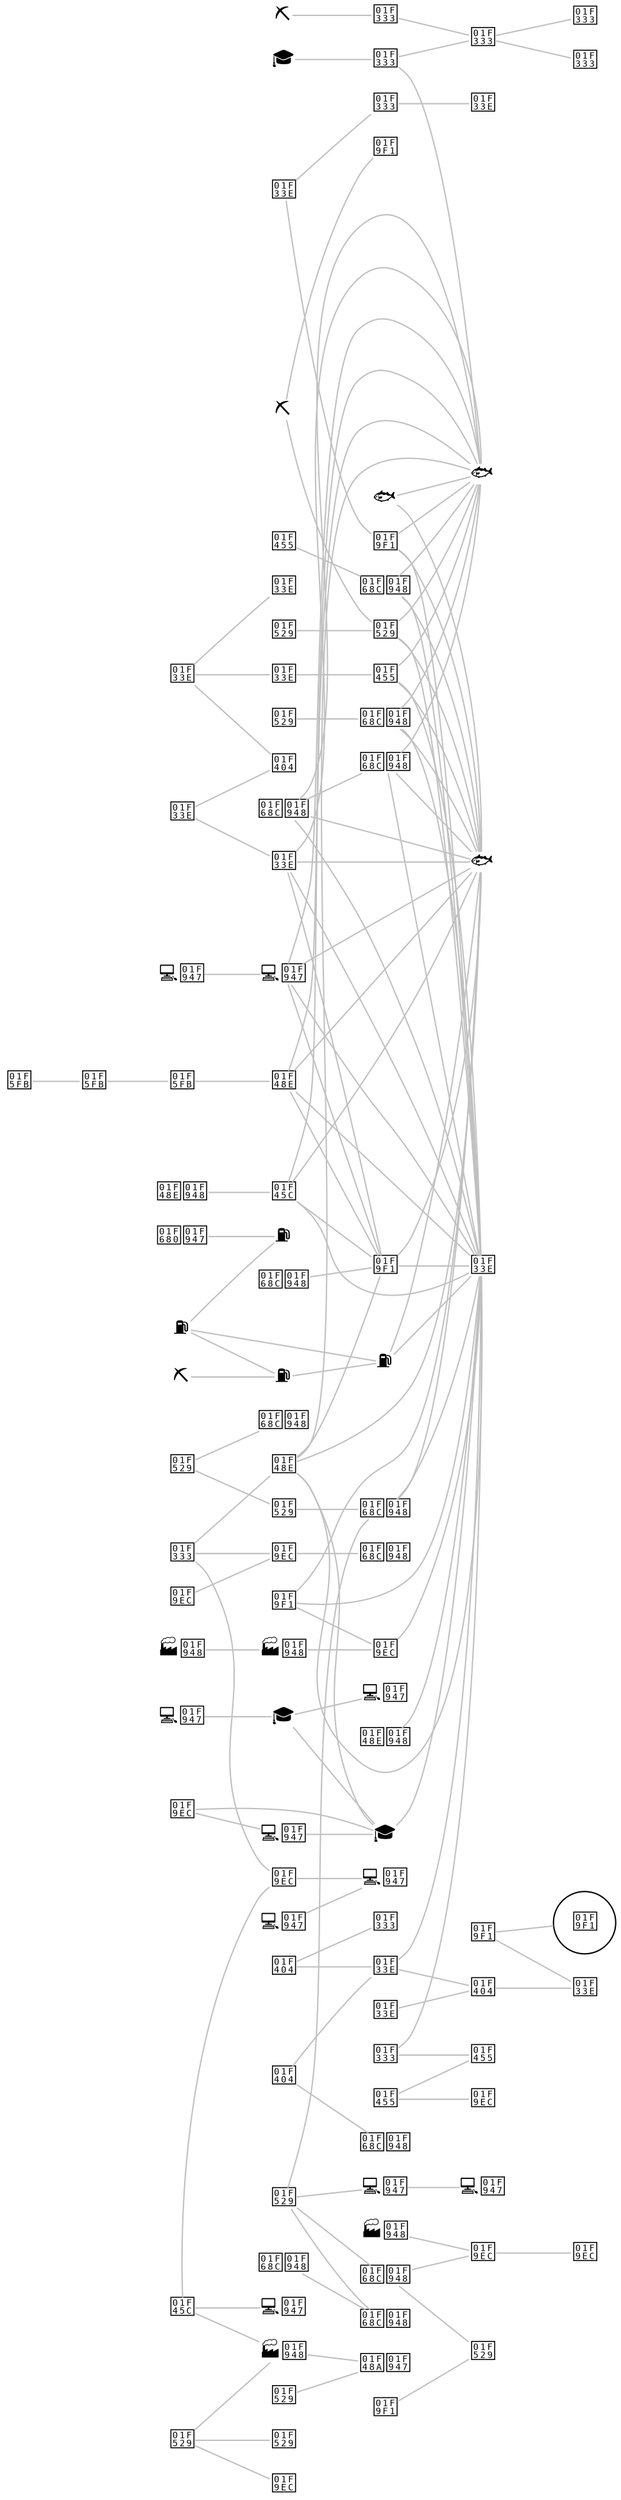digraph g {
	rankdir=LR
	"выращивание многолетних культур" [label="🌾" shape=plain]
	"выращивание однолетних культур" [label="🌾" shape=plain]
	"деятельность в области архитектуры и инженерно-технического проектирования; технических испытаний, исследований и анализа" [label="🎓" shape=plain]
	"деятельность вспомогательная в области производства сельскохозяйственных культур и послеуборочной обработки сельхозпродукции" [label="🌾" shape=plain]
	"деятельность полиграфическая и предоставление услуг в этой области" [label="🌳" shape=plain]
	"добыча и обогащение бурого угля (лигнита)" [label="⛏" shape=plain]
	"добыча и обогащение железных руд" [label="🗻" shape=plain]
	"добыча и обогащение угля и антрацита" [label="⛏" shape=plain]
	"добыча нефти и нефтяного (попутного) газа" [label="⛽" shape=plain]
	"добыча полезных ископаемых, не включенных в другие группировки" [label="🗻" shape=plain]
	"добыча природного газа и газового конденсата" [label="⛽" shape=plain]
	"добыча руд цветных металлов" [label="🗻" shape=plain]
	"дубление и отделка кожи, производство чемоданов, сумок, шорно-седельных изделий из кожи; выделка и крашение меха" [label="👜" shape=plain]
	"животноводство" [label="🐄" shape=plain]
	"ковка, прессование, штамповка и профилирование; изготовление изделий методом порошковой металлургии" [label="🔩" shape=plain]
	"копирование записанных носителей информации" [label="💻🥇" shape=plain]
	"лесоводство и прочая лесохозяйственная деятельность" [label="🌳" shape=plain]
	"лесозаготовки" [label="🌳" shape=plain]
	"литье металлов" [label="🔩" shape=plain]
	"научные исследования и разработки" [label="🎓" shape=plain]
	"обработка древесины и производство изделий из дерева и пробки, кроме мебели, производство изделий из соломки и материалов для плетения" [label="🌳" shape=plain]
	"обработка металлов и нанесение покрытий на металлы; механическая обработка металлов" [label="🔩" shape=plain]
	"охота, отлов и отстрел диких животных, включая предоставление услуг в этих областях" [label="🌳" shape=plain]
	"переработка и консервирование мяса и мясной пищевой продукции" [label="🐄" shape=plain]
	"переработка и консервирование рыбы, ракообразных и моллюсков" [label="🐟" shape=plain]
	"переработка и консервирование фруктов и овощей" [label="🌾" shape=plain]
	"предоставление услуг в области добычи нефти и природного газа" [label="⛽" shape=plain]
	"предоставление услуг в области лесоводства и лесозаготовок" [label="🌳" shape=plain]
	"производство абразивных и неметаллических минеральных изделий, не включенных в другие группировки" [label="🧱" shape=plain]
	"производство автотранспортных средств" [label="🚌🥈" shape=plain]
	"производство бытовой электроники" [label="💻🥇" shape=plain]
	"производство бытовых приборов" [label="🚌🥈" shape=plain]
	"производство вязаных и трикотажных изделий одежды" [label="👕" shape=plain]
	"производство готовых кормов для животных" [label="🌾" shape=plain]
	"производство железнодорожных локомотивов и подвижного состава" [label="🚌🥈" shape=plain]
	"производство игр и игрушек" [label="🧬" shape=plain]
	"производство изделий из бетона, цемента и гипса" [label="🧱" shape=plain]
	"производство изделий из бумаги и картона" [label="🌳" shape=plain]
	"производство изделий из пластмасс" [label="🧬" shape=plain]
	"производство изделий, не включенных в другие группировки" [label="🧬" shape=plain]
	"производство кабелей и кабельной арматуры" [label="💎🥈" shape=plain]
	"производство кокса" [label="⛏" shape=plain]
	"производство коммуникационного оборудования" [label="💻🥇" shape=plain]
	"производство комплектующих и принадлежностей для автотранспортных средств" [label="🚌🥈" shape=plain]
	"производство компьютеров и периферийного оборудования" [label="💻🥇" shape=plain]
	"производство контрольно-измерительных и навигационных приборов и аппаратов; производство часов" [label="💻🥇" shape=plain]
	"производство красок, лаков и аналогичных материалов для нанесения покрытий, полиграфических красок и мастик" [label="🏭🥈" shape=plain]
	"производство кузовов для автотранспортных средств; производство прицепов и полуприцепов" [label="🚌🥈" shape=plain]
	"производство летательных аппаратов, включая космические, и соответствующего оборудования" [label="🚀🥇" shape=plain]
	"производство машин и оборудования для сельского и лесного хозяйства" [label="🚌🥈" shape=plain]
	"производство машин и оборудования общего назначения" [label="🚌🥈" shape=plain]
	"производство мебели" [label="🌳" shape=plain]
	"производство медицинских инструментов и оборудования" [label="💻🥇" shape=plain]
	"производство металлических цистерн, резервуаров и прочих емкостей" [label="🔩" shape=plain]
	"производство меховых изделий" [label="👕" shape=plain]
	"производство молочной продукции" [label="🐄" shape=plain]
	"производство музыкальных инструментов" [label="🧬" shape=plain]
	"производство мыла и моющих, чистящих и полирующих средств; парфюмерных и косметических средств" [label="🏭🥈" shape=plain]
	"производство напитков" [label="🌾" shape=plain]
	"производство нефтепродуктов" [label="⛽" shape=plain]
	"производство ножевых изделий и столовых приборов, инструментов и универсальных скобяных изделий" [label="🔩" shape=plain]
	"производство обуви" [label="👜" shape=plain]
	"производство огнеупорных изделий" [label="🧱" shape=plain]
	"производство одежды, кроме одежды из меха" [label="👕" shape=plain]
	"производство оптических приборов, фото- и кинооборудования" [label="💻🥇" shape=plain]
	"производство основных драгоценных металлов и прочих цветных металлов, производство ядерного топлива" [label="💎" shape=plain]
	"производство основных химических веществ, удобрений и азотных соединений, пластмасс и синтетического каучука в первичных формах" [label="🏭🥈" shape=plain]
	"производство паровых котлов, кроме котлов центрального отопления" [label="🔩" shape=plain]
	"производство пестицидов и прочих агрохимических продуктов" [label="🏭🥈" shape=plain]
	"производство продуктов мукомольной и крупяной промышленности, крахмала и крахмалосодержащих продуктов" [label="🌾" shape=plain]
	"производство прочего электрического оборудования" [label="💻🥇" shape=plain]
	"производство прочих машин и оборудования общего назначения" [label="🚌🥈" shape=plain]
	"производство прочих машин специального назначения" [label="🚌🥈" shape=plain]
	"производство прочих пищевых продуктов" [label="🌾" shape=plain]
	"производство прочих стальных изделий первичной обработкой" [label="🔩" shape=plain]
	"производство прочих фарфоровых и керамических изделий" [label="🧱" shape=plain]
	"производство прочих химических продуктов" [label="🧬" shape=plain]
	"производство растительных и животных масел и жиров" [label="🐄" shape=plain]
	"производство резиновых изделий" [label="🧬" shape=plain]
	"производство спортивных товаров" [label="🧬" shape=plain]
	"производство стальных труб, полых профилей и фитингов" [label="🔩" shape=plain]
	"производство станков, машин и оборудования для обработки металлов и прочих твердых материалов" [label="🚌🥈" shape=plain]
	"производство стекла и изделий из стекла" [label="🧬" shape=plain]
	"производство строительных керамических материалов" [label="🧱" shape=plain]
	"производство строительных металлических конструкций и изделий" [label="🔩" shape=plain]
	"производство табачных изделий" [label="🌾" shape=plain]
	"производство текстильных изделий" [label="👕" shape=plain]
	"производство транспортных средств и оборудования, не включенных в другие группировки" [label="🚌🥈" shape=plain]
	"производство фармацевтических субстанций" [label="💊🥇" shape=plain]
	"производство химических волокон" [label="🧬" shape=plain]
	"производство хлебобулочных и мучных кондитерских изделий" [label="🌾" shape=plain]
	"производство целлюлозы, древесной массы, бумаги и картона" [label="🌳" shape=plain]
	"производство цемента, извести и гипса" [label="🧱" shape=circle]
	"производство чугуна, стали и ферросплавов" [label="🔩" shape=plain]
	"производство электрических аккумуляторов и аккумуляторных батарей" [label="💎🥈" shape=plain]
	"производство электрических ламп и осветительного оборудования" [label="💻🥇" shape=plain]
	"производство электродвигателей, генераторов, трансформаторов и распределительных устройств, а также контрольно-измерительной аппаратуры" [label="🚌🥈" shape=plain]
	"производство элементов электронной аппаратуры и печатных схем (плат)" [label="💻🥇" shape=plain]
	"производство ювелирных изделий, бижутерии и подобных товаров" [label="💎" shape=plain]
	"разработка компьютерного программного обеспечения, консультационные услуги в данной области и другие сопутствующие услуги" [label="🎓" shape=plain]
	"резка, обработка и отделка камня" [label="🧱" shape=plain]
	"рыбоводство" [label="🐟" shape=plain]
	"рыболовство" [label="🐟" shape=plain]
	"смешанное сельское хозяйство" [label="🌾" shape=plain]
	"предоставление услуг в области добычи нефти и природного газа" -> "рыболовство" [dir=none, penwidth=1, color=silver]
	"предоставление услуг в области добычи нефти и природного газа" -> "смешанное сельское хозяйство" [dir=none, penwidth=1, color=silver]
	"производство автотранспортных средств" -> "рыбоводство" [dir=none, penwidth=1, color=silver]
	"производство автотранспортных средств" -> "рыболовство" [dir=none, penwidth=1, color=silver]
	"производство автотранспортных средств" -> "смешанное сельское хозяйство" [dir=none, penwidth=1, color=silver]
	"производство комплектующих и принадлежностей для автотранспортных средств" -> "рыбоводство" [dir=none, penwidth=1, color=silver]
	"производство комплектующих и принадлежностей для автотранспортных средств" -> "рыболовство" [dir=none, penwidth=1, color=silver]
	"производство комплектующих и принадлежностей для автотранспортных средств" -> "смешанное сельское хозяйство" [dir=none, penwidth=1, color=silver]
	"производство обуви" -> "резка, обработка и отделка камня" [dir=none, penwidth=1, color=silver]
	"производство обуви" -> "рыбоводство" [dir=none, penwidth=1, color=silver]
	"производство обуви" -> "рыболовство" [dir=none, penwidth=1, color=silver]
	"производство обуви" -> "смешанное сельское хозяйство" [dir=none, penwidth=1, color=silver]
	"производство основных драгоценных металлов и прочих цветных металлов, производство ядерного топлива" -> "резка, обработка и отделка камня" [dir=none, penwidth=1, color=silver]
	"производство основных драгоценных металлов и прочих цветных металлов, производство ядерного топлива" -> "рыбоводство" [dir=none, penwidth=1, color=silver]
	"производство основных драгоценных металлов и прочих цветных металлов, производство ядерного топлива" -> "рыболовство" [dir=none, penwidth=1, color=silver]
	"производство основных драгоценных металлов и прочих цветных металлов, производство ядерного топлива" -> "смешанное сельское хозяйство" [dir=none, penwidth=1, color=silver]
	"производство прочих машин специального назначения" -> "рыбоводство" [dir=none, penwidth=1, color=silver]
	"производство прочих машин специального назначения" -> "рыболовство" [dir=none, penwidth=1, color=silver]
	"производство прочих машин специального назначения" -> "смешанное сельское хозяйство" [dir=none, penwidth=1, color=silver]
	"производство прочих фарфоровых и керамических изделий" -> "рыболовство" [dir=none, penwidth=1, color=silver]
	"производство прочих фарфоровых и керамических изделий" -> "смешанное сельское хозяйство" [dir=none, penwidth=1, color=silver]
	"производство спортивных товаров" -> "смешанное сельское хозяйство" [dir=none, penwidth=1, color=silver]
	"производство строительных керамических материалов" -> "рыбоводство" [dir=none, penwidth=1, color=silver]
	"производство строительных керамических материалов" -> "рыболовство" [dir=none, penwidth=1, color=silver]
	"производство строительных керамических материалов" -> "смешанное сельское хозяйство" [dir=none, penwidth=1, color=silver]
	"производство табачных изделий" -> "резка, обработка и отделка камня" [dir=none, penwidth=1, color=silver]
	"производство табачных изделий" -> "рыбоводство" [dir=none, penwidth=1, color=silver]
	"производство табачных изделий" -> "рыболовство" [dir=none, penwidth=1, color=silver]
	"производство табачных изделий" -> "смешанное сельское хозяйство" [dir=none, penwidth=1, color=silver]
	"производство текстильных изделий" -> "рыбоводство" [dir=none, penwidth=1, color=silver]
	"производство текстильных изделий" -> "рыболовство" [dir=none, penwidth=1, color=silver]
	"производство текстильных изделий" -> "смешанное сельское хозяйство" [dir=none, penwidth=1, color=silver]
	"производство транспортных средств и оборудования, не включенных в другие группировки" -> "рыбоводство" [dir=none, penwidth=1, color=silver]
	"производство транспортных средств и оборудования, не включенных в другие группировки" -> "рыболовство" [dir=none, penwidth=1, color=silver]
	"производство транспортных средств и оборудования, не включенных в другие группировки" -> "смешанное сельское хозяйство" [dir=none, penwidth=1, color=silver]
	"производство чугуна, стали и ферросплавов" -> "рыбоводство" [dir=none, penwidth=1, color=silver]
	"производство чугуна, стали и ферросплавов" -> "рыболовство" [dir=none, penwidth=1, color=silver]
	"производство чугуна, стали и ферросплавов" -> "смешанное сельское хозяйство" [dir=none, penwidth=1, color=silver]
	"производство электрических аккумуляторов и аккумуляторных батарей" -> "смешанное сельское хозяйство" [dir=none, penwidth=1, color=silver]
	"производство электродвигателей, генераторов, трансформаторов и распределительных устройств, а также контрольно-измерительной аппаратуры" -> "рыболовство" [dir=none, penwidth=1, color=silver]
	"производство электродвигателей, генераторов, трансформаторов и распределительных устройств, а также контрольно-измерительной аппаратуры" -> "смешанное сельское хозяйство" [dir=none, penwidth=1, color=silver]
	"производство элементов электронной аппаратуры и печатных схем (плат)" -> "резка, обработка и отделка камня" [dir=none, penwidth=1, color=silver]
	"производство элементов электронной аппаратуры и печатных схем (плат)" -> "рыбоводство" [dir=none, penwidth=1, color=silver]
	"производство элементов электронной аппаратуры и печатных схем (плат)" -> "рыболовство" [dir=none, penwidth=1, color=silver]
	"производство элементов электронной аппаратуры и печатных схем (плат)" -> "смешанное сельское хозяйство" [dir=none, penwidth=1, color=silver]
	"производство ювелирных изделий, бижутерии и подобных товаров" -> "разработка компьютерного программного обеспечения, консультационные услуги в данной области и другие сопутствующие услуги" [dir=none, penwidth=1, color=silver]
	"производство ювелирных изделий, бижутерии и подобных товаров" -> "резка, обработка и отделка камня" [dir=none, penwidth=1, color=silver]
	"производство ювелирных изделий, бижутерии и подобных товаров" -> "рыбоводство" [dir=none, penwidth=1, color=silver]
	"производство ювелирных изделий, бижутерии и подобных товаров" -> "рыболовство" [dir=none, penwidth=1, color=silver]
	"производство ювелирных изделий, бижутерии и подобных товаров" -> "смешанное сельское хозяйство" [dir=none, penwidth=1, color=silver]
	"разработка компьютерного программного обеспечения, консультационные услуги в данной области и другие сопутствующие услуги" -> "смешанное сельское хозяйство" [dir=none, penwidth=1, color=silver]
	"резка, обработка и отделка камня" -> "рыболовство" [dir=none, penwidth=1, color=silver]
	"резка, обработка и отделка камня" -> "смешанное сельское хозяйство" [dir=none, penwidth=1, color=silver]
	"добыча и обогащение угля и антрацита" -> "добыча природного газа и газового конденсата" [dir=none, penwidth=1, color=silver]
	"добыча и обогащение бурого угля (лигнита)" -> "лесозаготовки" [dir=none, penwidth=1, color=silver]
	"копирование записанных носителей информации" -> "научные исследования и разработки" [dir=none, penwidth=1, color=silver]
	"производство музыкальных инструментов" -> "производство оптических приборов, фото- и кинооборудования" [dir=none, penwidth=1, color=silver]
	"производство музыкальных инструментов" -> "разработка компьютерного программного обеспечения, консультационные услуги в данной области и другие сопутствующие услуги" [dir=none, penwidth=1, color=silver]
	"добыча и обогащение железных руд" -> "добыча полезных ископаемых, не включенных в другие группировки" [dir=none, penwidth=1, color=silver]
	"выращивание многолетних культур" -> "производство табачных изделий" [dir=none, penwidth=1, color=silver]
	"выращивание многолетних культур" -> "производство растительных и животных масел и жиров" [dir=none, penwidth=1, color=silver]
	"добыча руд цветных металлов" -> "производство основных драгоценных металлов и прочих цветных металлов, производство ядерного топлива" [dir=none, penwidth=1, color=silver]
	"производство вязаных и трикотажных изделий одежды" -> "производство химических волокон" [dir=none, penwidth=1, color=silver]
	"производство паровых котлов, кроме котлов центрального отопления" -> "производство фармацевтических субстанций" [dir=none, penwidth=1, color=silver]
	"деятельность полиграфическая и предоставление услуг в этой области" -> "производство ювелирных изделий, бижутерии и подобных товаров" [dir=none, penwidth=1, color=silver]
	"добыча нефти и нефтяного (попутного) газа" -> "добыча природного газа и газового конденсата" [dir=none, penwidth=1, color=silver]
	"добыча природного газа и газового конденсата" -> "предоставление услуг в области добычи нефти и природного газа" [dir=none, penwidth=1, color=silver]
	"производство бытовой электроники" -> "производство коммуникационного оборудования" [dir=none, penwidth=1, color=silver]
	"переработка и консервирование рыбы, ракообразных и моллюсков" -> "рыболовство" [dir=none, penwidth=1, color=silver]
	"производство изделий, не включенных в другие группировки" -> "производство коммуникационного оборудования" [dir=none, penwidth=1, color=silver]
	"переработка и консервирование рыбы, ракообразных и моллюсков" -> "рыбоводство" [dir=none, penwidth=1, color=silver]
	"производство бытовых приборов" -> "производство машин и оборудования общего назначения" [dir=none, penwidth=1, color=silver]
	"производство кокса" -> "производство огнеупорных изделий" [dir=none, penwidth=1, color=silver]
	"производство прочих фарфоровых и керамических изделий" -> "производство спортивных товаров" [dir=none, penwidth=1, color=silver]
	"добыча полезных ископаемых, не включенных в другие группировки" -> "добыча руд цветных металлов" [dir=none, penwidth=1, color=silver]
	"деятельность в области архитектуры и инженерно-технического проектирования; технических испытаний, исследований и анализа" -> "лесоводство и прочая лесохозяйственная деятельность" [dir=none, penwidth=1, color=silver]
	"добыча нефти и нефтяного (попутного) газа" -> "производство нефтепродуктов" [dir=none, penwidth=1, color=silver]
	"производство летательных аппаратов, включая космические, и соответствующего оборудования" -> "производство нефтепродуктов" [dir=none, penwidth=1, color=silver]
	"производство меховых изделий" -> "производство транспортных средств и оборудования, не включенных в другие группировки" [dir=none, penwidth=1, color=silver]
	"производство кокса" -> "производство чугуна, стали и ферросплавов" [dir=none, penwidth=1, color=silver]
	"производство стальных труб, полых профилей и фитингов" -> "производство чугуна, стали и ферросплавов" [dir=none, penwidth=1, color=silver]
	"лесоводство и прочая лесохозяйственная деятельность" -> "рыбоводство" [dir=none, penwidth=1, color=silver]
	"производство изделий из бумаги и картона" -> "производство напитков" [dir=none, penwidth=1, color=silver]
	"переработка и консервирование мяса и мясной пищевой продукции" -> "производство железнодорожных локомотивов и подвижного состава" [dir=none, penwidth=1, color=silver]
	"животноводство" -> "охота, отлов и отстрел диких животных, включая предоставление услуг в этих областях" [dir=none, penwidth=1, color=silver]
	"деятельность вспомогательная в области производства сельскохозяйственных культур и послеуборочной обработки сельхозпродукции" -> "производство молочной продукции" [dir=none, penwidth=1, color=silver]
	"обработка древесины и производство изделий из дерева и пробки, кроме мебели, производство изделий из соломки и материалов для плетения" -> "производство целлюлозы, древесной массы, бумаги и картона" [dir=none, penwidth=1, color=silver]
	"производство красок, лаков и аналогичных материалов для нанесения покрытий, полиграфических красок и мастик" -> "производство фармацевтических субстанций" [dir=none, penwidth=1, color=silver]
	"производство кузовов для автотранспортных средств; производство прицепов и полуприцепов" -> "резка, обработка и отделка камня" [dir=none, penwidth=1, color=silver]
	"производство основных химических веществ, удобрений и азотных соединений, пластмасс и синтетического каучука в первичных формах" -> "производство прочих химических продуктов" [dir=none, penwidth=1, color=silver]
	"производство прочих машин и оборудования общего назначения" -> "производство прочих химических продуктов" [dir=none, penwidth=1, color=silver]
	"производство прочих химических продуктов" -> "производство резиновых изделий" [dir=none, penwidth=1, color=silver]
	"лесоводство и прочая лесохозяйственная деятельность" -> "обработка древесины и производство изделий из дерева и пробки, кроме мебели, производство изделий из соломки и материалов для плетения" [dir=none, penwidth=1, color=silver]
	"литье металлов" -> "производство ножевых изделий и столовых приборов, инструментов и универсальных скобяных изделий" [dir=none, penwidth=1, color=silver]
	"переработка и консервирование фруктов и овощей" -> "производство строительных керамических материалов" [dir=none, penwidth=1, color=silver]
	"производство ножевых изделий и столовых приборов, инструментов и универсальных скобяных изделий" -> "производство электродвигателей, генераторов, трансформаторов и распределительных устройств, а также контрольно-измерительной аппаратуры" [dir=none, penwidth=1, color=silver]
	"производство прочих пищевых продуктов" -> "производство текстильных изделий" [dir=none, penwidth=1, color=silver]
	"деятельность полиграфическая и предоставление услуг в этой области" -> "производство изделий из пластмасс" [dir=none, penwidth=1, color=silver]
	"деятельность полиграфическая и предоставление услуг в этой области" -> "производство изделий, не включенных в другие группировки" [dir=none, penwidth=1, color=silver]
	"дубление и отделка кожи, производство чемоданов, сумок, шорно-седельных изделий из кожи; выделка и крашение меха" -> "производство изделий, не включенных в другие группировки" [dir=none, penwidth=1, color=silver]
	"ковка, прессование, штамповка и профилирование; изготовление изделий методом порошковой металлургии" -> "производство стекла и изделий из стекла" [dir=none, penwidth=1, color=silver]
	"производство изделий из пластмасс" -> "производство машин и оборудования для сельского и лесного хозяйства" [dir=none, penwidth=1, color=silver]
	"ковка, прессование, штамповка и профилирование; изготовление изделий методом порошковой металлургии" -> "производство красок, лаков и аналогичных материалов для нанесения покрытий, полиграфических красок и мастик" [dir=none, penwidth=1, color=silver]
	"ковка, прессование, штамповка и профилирование; изготовление изделий методом порошковой металлургии" -> "производство прочих стальных изделий первичной обработкой" [dir=none, penwidth=1, color=silver]
	"производство автотранспортных средств" -> "производство комплектующих и принадлежностей для автотранспортных средств" [dir=none, penwidth=1, color=silver]
	"производство изделий из бетона, цемента и гипса" -> "производство цемента, извести и гипса" [dir=none, penwidth=1, color=silver]
	"производство абразивных и неметаллических минеральных изделий, не включенных в другие группировки" -> "производство строительных металлических конструкций и изделий" [dir=none, penwidth=1, color=silver]
	"производство прочих машин и оборудования общего назначения" -> "производство строительных металлических конструкций и изделий" [dir=none, penwidth=1, color=silver]
	"обработка металлов и нанесение покрытий на металлы; механическая обработка металлов" -> "производство прочих машин и оборудования общего назначения" [dir=none, penwidth=1, color=silver]
	"производство контрольно-измерительных и навигационных приборов и аппаратов; производство часов" -> "производство медицинских инструментов и оборудования" [dir=none, penwidth=1, color=silver]
	"производство мыла и моющих, чистящих и полирующих средств; парфюмерных и косметических средств" -> "производство пестицидов и прочих агрохимических продуктов" [dir=none, penwidth=1, color=silver]
	"производство прочего электрического оборудования" -> "производство элементов электронной аппаратуры и печатных схем (плат)" [dir=none, penwidth=1, color=silver]
	"переработка и консервирование фруктов и овощей" -> "производство изделий из бумаги и картона" [dir=none, penwidth=1, color=silver]
	"производство мебели" -> "производство одежды, кроме одежды из меха" [dir=none, penwidth=1, color=silver]
	"производство мебели" -> "смешанное сельское хозяйство" [dir=none, penwidth=1, color=silver]
	"дубление и отделка кожи, производство чемоданов, сумок, шорно-седельных изделий из кожи; выделка и крашение меха" -> "производство красок, лаков и аналогичных материалов для нанесения покрытий, полиграфических красок и мастик" [dir=none, penwidth=1, color=silver]
	"производство готовых кормов для животных" -> "смешанное сельское хозяйство" [dir=none, penwidth=1, color=silver]
	"научные исследования и разработки" -> "производство компьютеров и периферийного оборудования" [dir=none, penwidth=1, color=silver]
	"научные исследования и разработки" -> "разработка компьютерного программного обеспечения, консультационные услуги в данной области и другие сопутствующие услуги" [dir=none, penwidth=1, color=silver]
	"обработка древесины и производство изделий из дерева и пробки, кроме мебели, производство изделий из соломки и материалов для плетения" -> "предоставление услуг в области лесоводства и лесозаготовок" [dir=none, penwidth=1, color=silver]
	"обработка металлов и нанесение покрытий на металлы; механическая обработка металлов" -> "производство машин и оборудования общего назначения" [dir=none, penwidth=1, color=silver]
	"обработка металлов и нанесение покрытий на металлы; механическая обработка металлов" -> "производство электродвигателей, генераторов, трансформаторов и распределительных устройств, а также контрольно-измерительной аппаратуры" [dir=none, penwidth=1, color=silver]
	"производство кабелей и кабельной арматуры" -> "производство обуви" [dir=none, penwidth=1, color=silver]
	"производство оптических приборов, фото- и кинооборудования" -> "разработка компьютерного программного обеспечения, консультационные услуги в данной области и другие сопутствующие услуги" [dir=none, penwidth=1, color=silver]
	"производство пестицидов и прочих агрохимических продуктов" -> "производство спортивных товаров" [dir=none, penwidth=1, color=silver]
	"литье металлов" -> "производство станков, машин и оборудования для обработки металлов и прочих твердых материалов" [dir=none, penwidth=1, color=silver]
	"производство игр и игрушек" -> "производство изделий из пластмасс" [dir=none, penwidth=1, color=silver]
	"выращивание однолетних культур" -> "производство прочих пищевых продуктов" [dir=none, penwidth=1, color=silver]
	"выращивание однолетних культур" -> "производство растительных и животных масел и жиров" [dir=none, penwidth=1, color=silver]
	"обработка металлов и нанесение покрытий на металлы; механическая обработка металлов" -> "производство контрольно-измерительных и навигационных приборов и аппаратов; производство часов" [dir=none, penwidth=1, color=silver]
	"дубление и отделка кожи, производство чемоданов, сумок, шорно-седельных изделий из кожи; выделка и крашение меха" -> "производство электрических ламп и осветительного оборудования" [dir=none, penwidth=1, color=silver]
	"производство металлических цистерн, резервуаров и прочих емкостей" -> "производство прочих машин специального назначения" [dir=none, penwidth=1, color=silver]
	"производство изделий из бетона, цемента и гипса" -> "производство хлебобулочных и мучных кондитерских изделий" [dir=none, penwidth=1, color=silver]
	"лесозаготовки" -> "обработка древесины и производство изделий из дерева и пробки, кроме мебели, производство изделий из соломки и материалов для плетения" [dir=none, penwidth=1, color=silver]
	"переработка и консервирование мяса и мясной пищевой продукции" -> "производство готовых кормов для животных" [dir=none, penwidth=1, color=silver]
	"производство молочной продукции" -> "производство хлебобулочных и мучных кондитерских изделий" [dir=none, penwidth=1, color=silver]
	"производство вязаных и трикотажных изделий одежды" -> "производство одежды, кроме одежды из меха" [dir=none, penwidth=1, color=silver]
	"производство готовых кормов для животных" -> "производство молочной продукции" [dir=none, penwidth=1, color=silver]
	"животноводство" -> "производство готовых кормов для животных" [dir=none, penwidth=1, color=silver]
	"выращивание однолетних культур" -> "производство продуктов мукомольной и крупяной промышленности, крахмала и крахмалосодержащих продуктов" [dir=none, penwidth=1, color=silver]
	"добыча нефти и нефтяного (попутного) газа" -> "предоставление услуг в области добычи нефти и природного газа" [dir=none, penwidth=1, color=silver]
}

